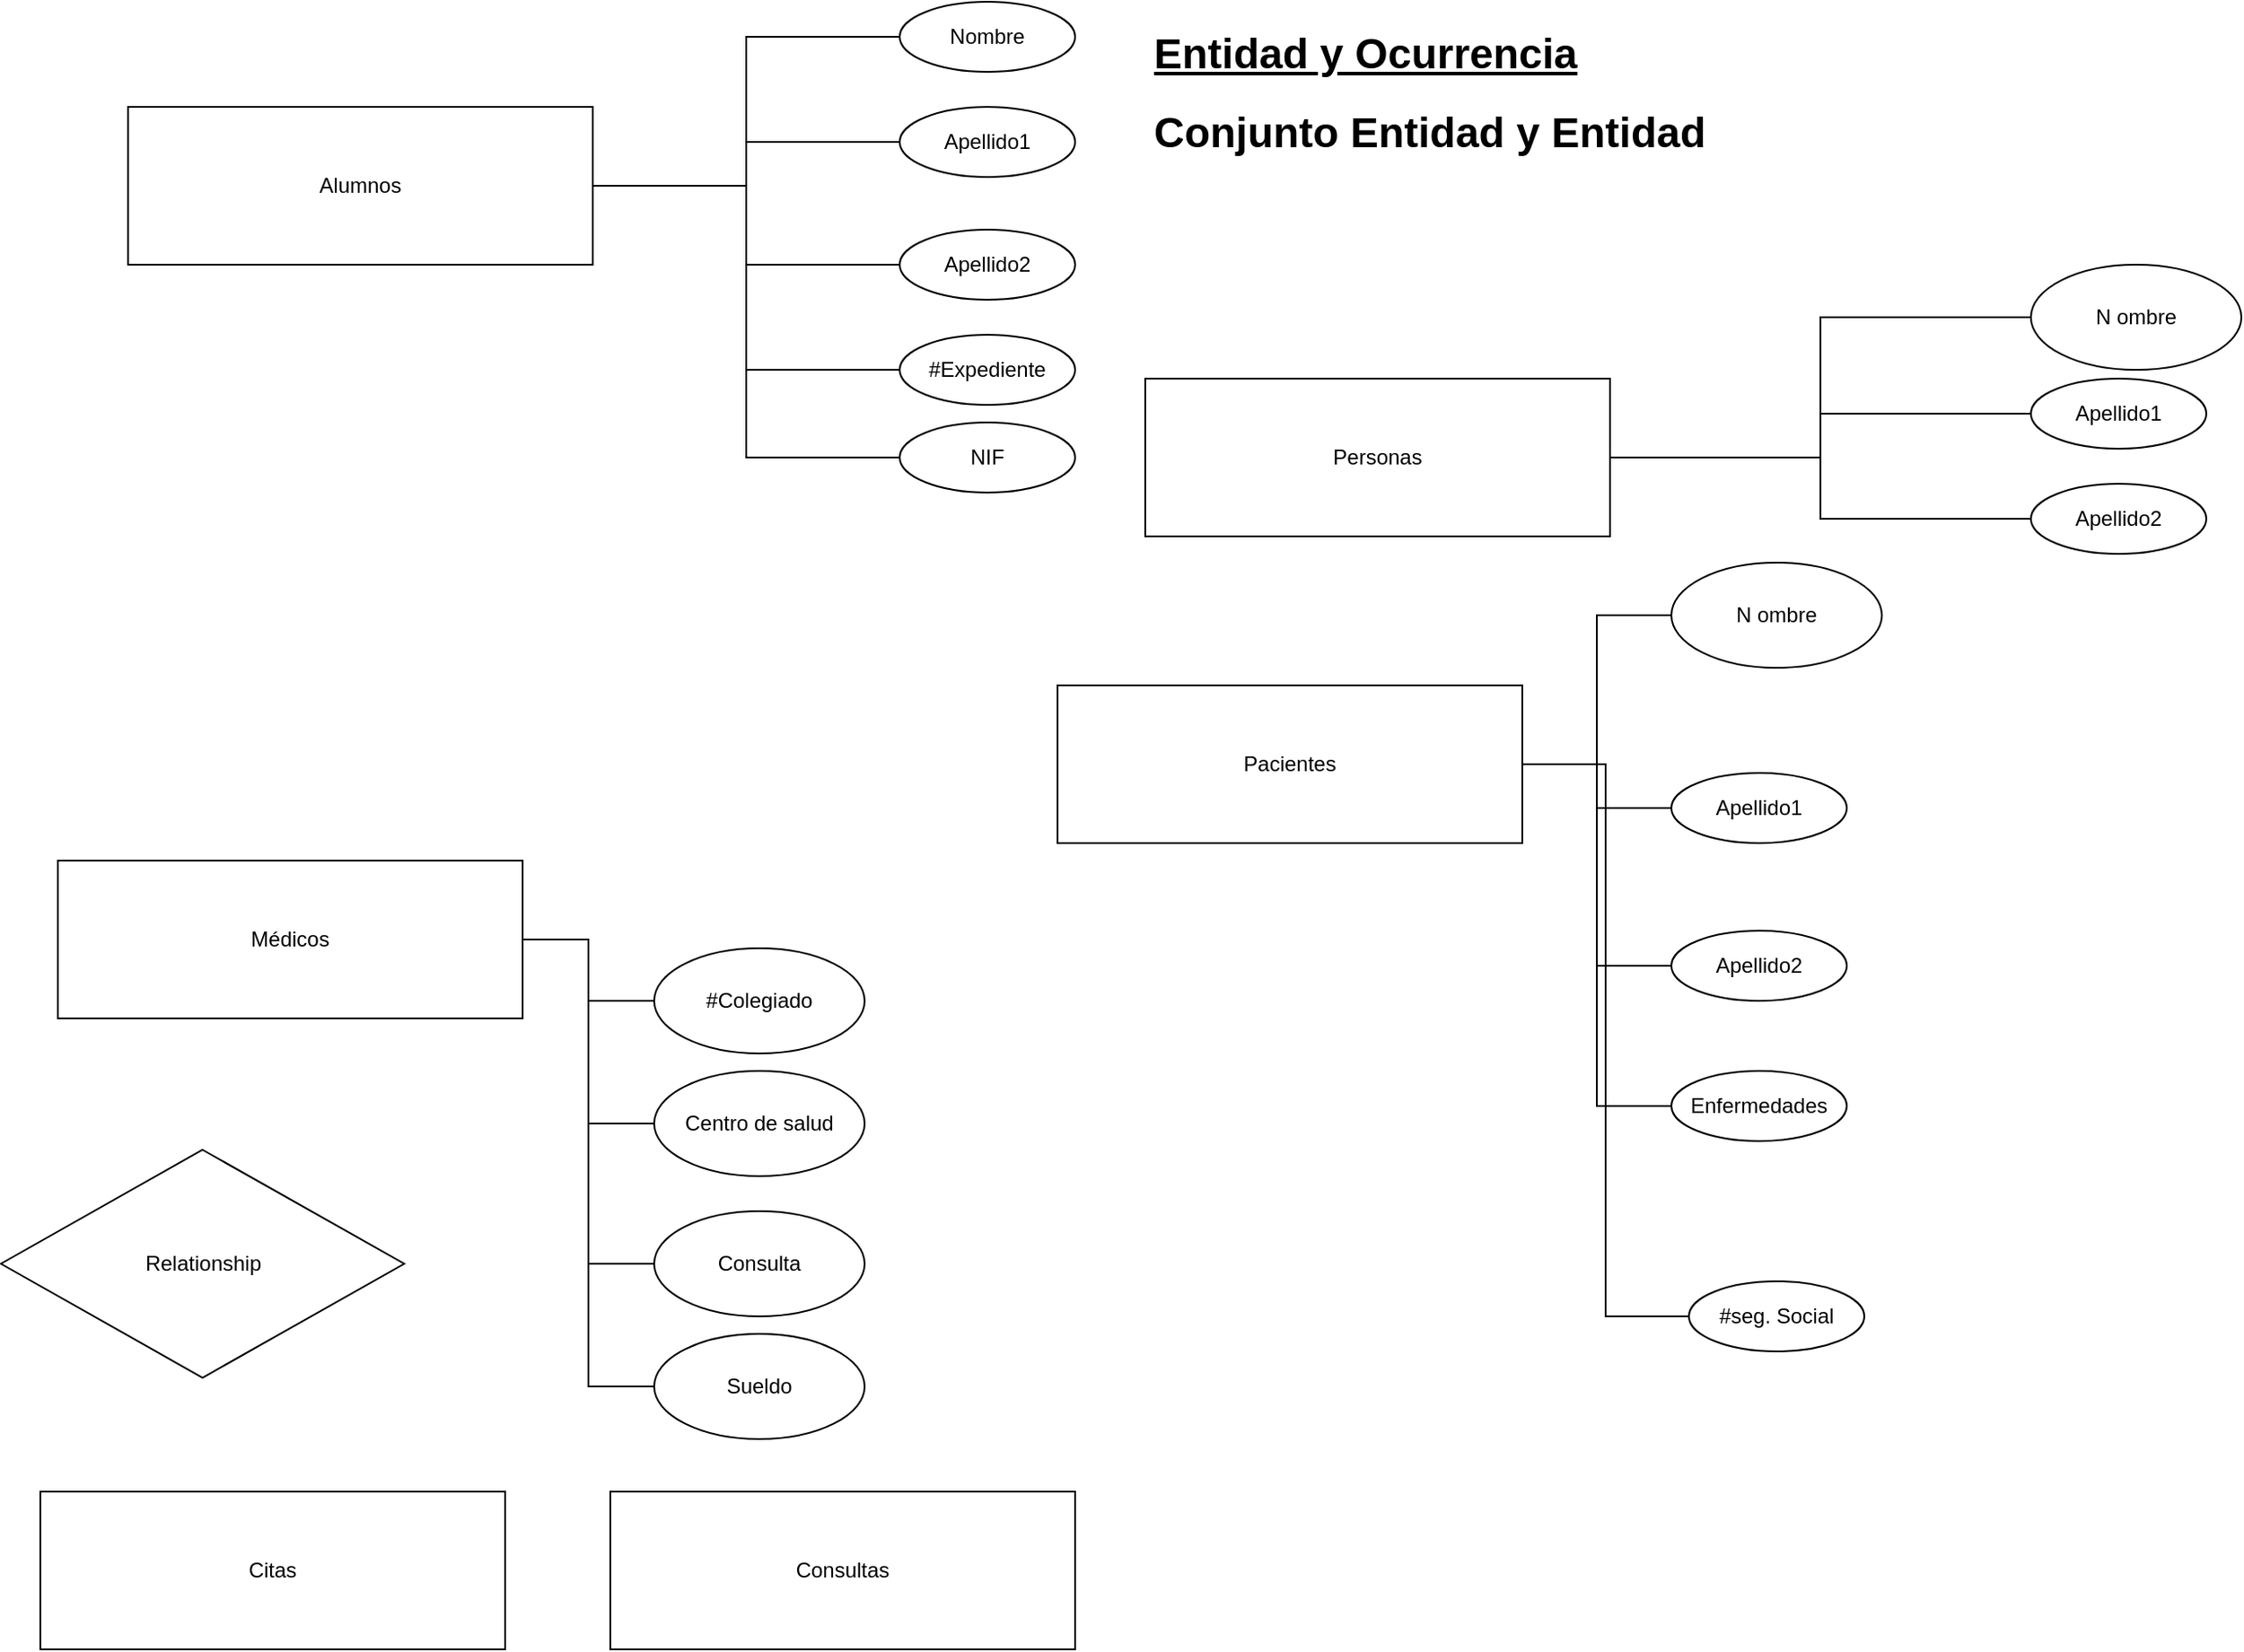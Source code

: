 <mxfile version="15.4.3" type="github">
  <diagram id="R2lEEEUBdFMjLlhIrx00" name="Page-1">
    <mxGraphModel dx="1916" dy="672" grid="1" gridSize="10" guides="1" tooltips="1" connect="1" arrows="1" fold="1" page="1" pageScale="1" pageWidth="850" pageHeight="1100" math="0" shadow="0" extFonts="Permanent Marker^https://fonts.googleapis.com/css?family=Permanent+Marker">
      <root>
        <mxCell id="0" />
        <mxCell id="1" parent="0" />
        <mxCell id="BJwRltKRfU0N0JA3AE58-8" style="edgeStyle=orthogonalEdgeStyle;rounded=0;orthogonalLoop=1;jettySize=auto;html=1;entryX=0;entryY=0.5;entryDx=0;entryDy=0;endArrow=none;endFill=0;" edge="1" parent="1" source="BJwRltKRfU0N0JA3AE58-1" target="BJwRltKRfU0N0JA3AE58-6">
          <mxGeometry relative="1" as="geometry" />
        </mxCell>
        <mxCell id="BJwRltKRfU0N0JA3AE58-9" style="edgeStyle=orthogonalEdgeStyle;rounded=0;orthogonalLoop=1;jettySize=auto;html=1;entryX=0;entryY=0.5;entryDx=0;entryDy=0;endArrow=none;endFill=0;" edge="1" parent="1" source="BJwRltKRfU0N0JA3AE58-1" target="BJwRltKRfU0N0JA3AE58-7">
          <mxGeometry relative="1" as="geometry" />
        </mxCell>
        <mxCell id="BJwRltKRfU0N0JA3AE58-11" style="edgeStyle=orthogonalEdgeStyle;rounded=0;orthogonalLoop=1;jettySize=auto;html=1;entryX=0;entryY=0.5;entryDx=0;entryDy=0;endArrow=none;endFill=0;" edge="1" parent="1" source="BJwRltKRfU0N0JA3AE58-1" target="BJwRltKRfU0N0JA3AE58-10">
          <mxGeometry relative="1" as="geometry" />
        </mxCell>
        <mxCell id="BJwRltKRfU0N0JA3AE58-13" style="edgeStyle=orthogonalEdgeStyle;rounded=0;orthogonalLoop=1;jettySize=auto;html=1;entryX=0;entryY=0.5;entryDx=0;entryDy=0;endArrow=none;endFill=0;exitX=1;exitY=0.5;exitDx=0;exitDy=0;" edge="1" parent="1" source="BJwRltKRfU0N0JA3AE58-1" target="BJwRltKRfU0N0JA3AE58-12">
          <mxGeometry relative="1" as="geometry" />
        </mxCell>
        <mxCell id="BJwRltKRfU0N0JA3AE58-1" value="Alumnos" style="whiteSpace=wrap;html=1;align=center;" vertex="1" parent="1">
          <mxGeometry x="-40" y="190" width="265" height="90" as="geometry" />
        </mxCell>
        <mxCell id="BJwRltKRfU0N0JA3AE58-2" value="Relationship" style="shape=rhombus;perimeter=rhombusPerimeter;whiteSpace=wrap;html=1;align=center;" vertex="1" parent="1">
          <mxGeometry x="-112.5" y="785" width="230" height="130" as="geometry" />
        </mxCell>
        <mxCell id="BJwRltKRfU0N0JA3AE58-4" style="edgeStyle=orthogonalEdgeStyle;rounded=0;orthogonalLoop=1;jettySize=auto;html=1;entryX=1;entryY=0.5;entryDx=0;entryDy=0;endArrow=none;endFill=0;" edge="1" parent="1" source="BJwRltKRfU0N0JA3AE58-3" target="BJwRltKRfU0N0JA3AE58-1">
          <mxGeometry relative="1" as="geometry" />
        </mxCell>
        <mxCell id="BJwRltKRfU0N0JA3AE58-3" value="Nombre" style="ellipse;whiteSpace=wrap;html=1;align=center;" vertex="1" parent="1">
          <mxGeometry x="400" y="130" width="100" height="40" as="geometry" />
        </mxCell>
        <mxCell id="BJwRltKRfU0N0JA3AE58-6" value="Apellido1" style="ellipse;whiteSpace=wrap;html=1;align=center;" vertex="1" parent="1">
          <mxGeometry x="400" y="190" width="100" height="40" as="geometry" />
        </mxCell>
        <mxCell id="BJwRltKRfU0N0JA3AE58-7" value="Apellido2" style="ellipse;whiteSpace=wrap;html=1;align=center;" vertex="1" parent="1">
          <mxGeometry x="400" y="260" width="100" height="40" as="geometry" />
        </mxCell>
        <mxCell id="BJwRltKRfU0N0JA3AE58-10" value="#Expediente" style="ellipse;whiteSpace=wrap;html=1;align=center;" vertex="1" parent="1">
          <mxGeometry x="400" y="320" width="100" height="40" as="geometry" />
        </mxCell>
        <mxCell id="BJwRltKRfU0N0JA3AE58-12" value="NIF" style="ellipse;whiteSpace=wrap;html=1;align=center;" vertex="1" parent="1">
          <mxGeometry x="400" y="370" width="100" height="40" as="geometry" />
        </mxCell>
        <mxCell id="BJwRltKRfU0N0JA3AE58-14" value="&lt;h1&gt;&lt;u&gt;Entidad y Ocurrencia&lt;/u&gt;&amp;nbsp;&lt;/h1&gt;&lt;h1&gt;Conjunto Entidad y Entidad&lt;/h1&gt;" style="text;html=1;strokeColor=none;fillColor=none;spacing=5;spacingTop=-20;whiteSpace=wrap;overflow=hidden;rounded=0;" vertex="1" parent="1">
          <mxGeometry x="540" y="140" width="350" height="100" as="geometry" />
        </mxCell>
        <mxCell id="BJwRltKRfU0N0JA3AE58-21" value="" style="edgeStyle=orthogonalEdgeStyle;rounded=0;orthogonalLoop=1;jettySize=auto;html=1;endArrow=none;endFill=0;entryX=0;entryY=0.5;entryDx=0;entryDy=0;exitX=1;exitY=0.5;exitDx=0;exitDy=0;" edge="1" parent="1" source="BJwRltKRfU0N0JA3AE58-45" target="BJwRltKRfU0N0JA3AE58-20">
          <mxGeometry relative="1" as="geometry">
            <mxPoint x="960" y="410" as="sourcePoint" />
          </mxGeometry>
        </mxCell>
        <mxCell id="BJwRltKRfU0N0JA3AE58-24" value="" style="edgeStyle=orthogonalEdgeStyle;rounded=0;orthogonalLoop=1;jettySize=auto;html=1;endArrow=none;endFill=0;entryX=0;entryY=0.5;entryDx=0;entryDy=0;" edge="1" parent="1" source="BJwRltKRfU0N0JA3AE58-15" target="BJwRltKRfU0N0JA3AE58-23">
          <mxGeometry relative="1" as="geometry" />
        </mxCell>
        <mxCell id="BJwRltKRfU0N0JA3AE58-26" style="edgeStyle=orthogonalEdgeStyle;rounded=0;orthogonalLoop=1;jettySize=auto;html=1;entryX=0;entryY=0.5;entryDx=0;entryDy=0;endArrow=none;endFill=0;" edge="1" parent="1" source="BJwRltKRfU0N0JA3AE58-15" target="BJwRltKRfU0N0JA3AE58-25">
          <mxGeometry relative="1" as="geometry" />
        </mxCell>
        <mxCell id="BJwRltKRfU0N0JA3AE58-28" style="edgeStyle=orthogonalEdgeStyle;rounded=0;orthogonalLoop=1;jettySize=auto;html=1;entryX=0;entryY=0.5;entryDx=0;entryDy=0;endArrow=none;endFill=0;" edge="1" parent="1" source="BJwRltKRfU0N0JA3AE58-15" target="BJwRltKRfU0N0JA3AE58-27">
          <mxGeometry relative="1" as="geometry" />
        </mxCell>
        <mxCell id="BJwRltKRfU0N0JA3AE58-30" style="edgeStyle=orthogonalEdgeStyle;rounded=0;orthogonalLoop=1;jettySize=auto;html=1;entryX=0;entryY=0.5;entryDx=0;entryDy=0;endArrow=none;endFill=0;" edge="1" parent="1" source="BJwRltKRfU0N0JA3AE58-15" target="BJwRltKRfU0N0JA3AE58-29">
          <mxGeometry relative="1" as="geometry" />
        </mxCell>
        <mxCell id="BJwRltKRfU0N0JA3AE58-33" style="edgeStyle=orthogonalEdgeStyle;rounded=0;orthogonalLoop=1;jettySize=auto;html=1;entryX=0;entryY=0.5;entryDx=0;entryDy=0;endArrow=none;endFill=0;exitX=1;exitY=0.5;exitDx=0;exitDy=0;" edge="1" parent="1" source="BJwRltKRfU0N0JA3AE58-45" target="BJwRltKRfU0N0JA3AE58-31">
          <mxGeometry relative="1" as="geometry">
            <mxPoint x="960" y="410" as="sourcePoint" />
          </mxGeometry>
        </mxCell>
        <mxCell id="BJwRltKRfU0N0JA3AE58-34" style="edgeStyle=orthogonalEdgeStyle;rounded=0;orthogonalLoop=1;jettySize=auto;html=1;entryX=0;entryY=0.5;entryDx=0;entryDy=0;endArrow=none;endFill=0;exitX=1;exitY=0.5;exitDx=0;exitDy=0;" edge="1" parent="1" source="BJwRltKRfU0N0JA3AE58-45" target="BJwRltKRfU0N0JA3AE58-32">
          <mxGeometry relative="1" as="geometry">
            <mxPoint x="960" y="410" as="sourcePoint" />
          </mxGeometry>
        </mxCell>
        <mxCell id="BJwRltKRfU0N0JA3AE58-15" value="Médicos" style="whiteSpace=wrap;html=1;align=center;" vertex="1" parent="1">
          <mxGeometry x="-80" y="620" width="265" height="90" as="geometry" />
        </mxCell>
        <mxCell id="BJwRltKRfU0N0JA3AE58-38" style="edgeStyle=orthogonalEdgeStyle;rounded=0;orthogonalLoop=1;jettySize=auto;html=1;entryX=0;entryY=0.5;entryDx=0;entryDy=0;endArrow=none;endFill=0;" edge="1" parent="1" source="BJwRltKRfU0N0JA3AE58-16" target="BJwRltKRfU0N0JA3AE58-35">
          <mxGeometry relative="1" as="geometry" />
        </mxCell>
        <mxCell id="BJwRltKRfU0N0JA3AE58-39" style="edgeStyle=orthogonalEdgeStyle;rounded=0;orthogonalLoop=1;jettySize=auto;html=1;entryX=0;entryY=0.5;entryDx=0;entryDy=0;endArrow=none;endFill=0;" edge="1" parent="1" source="BJwRltKRfU0N0JA3AE58-16" target="BJwRltKRfU0N0JA3AE58-36">
          <mxGeometry relative="1" as="geometry" />
        </mxCell>
        <mxCell id="BJwRltKRfU0N0JA3AE58-40" style="edgeStyle=orthogonalEdgeStyle;rounded=0;orthogonalLoop=1;jettySize=auto;html=1;entryX=0;entryY=0.5;entryDx=0;entryDy=0;endArrow=none;endFill=0;" edge="1" parent="1" source="BJwRltKRfU0N0JA3AE58-16" target="BJwRltKRfU0N0JA3AE58-37">
          <mxGeometry relative="1" as="geometry" />
        </mxCell>
        <mxCell id="BJwRltKRfU0N0JA3AE58-42" style="edgeStyle=orthogonalEdgeStyle;rounded=0;orthogonalLoop=1;jettySize=auto;html=1;entryX=0;entryY=0.5;entryDx=0;entryDy=0;endArrow=none;endFill=0;" edge="1" parent="1" source="BJwRltKRfU0N0JA3AE58-16" target="BJwRltKRfU0N0JA3AE58-41">
          <mxGeometry relative="1" as="geometry" />
        </mxCell>
        <mxCell id="BJwRltKRfU0N0JA3AE58-16" value="Pacientes" style="whiteSpace=wrap;html=1;align=center;" vertex="1" parent="1">
          <mxGeometry x="490" y="520" width="265" height="90" as="geometry" />
        </mxCell>
        <mxCell id="BJwRltKRfU0N0JA3AE58-17" value="Citas" style="whiteSpace=wrap;html=1;align=center;" vertex="1" parent="1">
          <mxGeometry x="-90" y="980" width="265" height="90" as="geometry" />
        </mxCell>
        <mxCell id="BJwRltKRfU0N0JA3AE58-18" value="Consultas" style="whiteSpace=wrap;html=1;align=center;" vertex="1" parent="1">
          <mxGeometry x="235" y="980" width="265" height="90" as="geometry" />
        </mxCell>
        <mxCell id="BJwRltKRfU0N0JA3AE58-44" style="edgeStyle=orthogonalEdgeStyle;rounded=0;orthogonalLoop=1;jettySize=auto;html=1;entryX=0;entryY=0.5;entryDx=0;entryDy=0;endArrow=none;endFill=0;" edge="1" parent="1" source="BJwRltKRfU0N0JA3AE58-16" target="BJwRltKRfU0N0JA3AE58-43">
          <mxGeometry relative="1" as="geometry" />
        </mxCell>
        <mxCell id="BJwRltKRfU0N0JA3AE58-20" value="N ombre" style="ellipse;whiteSpace=wrap;html=1;" vertex="1" parent="1">
          <mxGeometry x="1045" y="280" width="120" height="60" as="geometry" />
        </mxCell>
        <mxCell id="BJwRltKRfU0N0JA3AE58-23" value="#Colegiado" style="ellipse;whiteSpace=wrap;html=1;" vertex="1" parent="1">
          <mxGeometry x="260" y="670" width="120" height="60" as="geometry" />
        </mxCell>
        <mxCell id="BJwRltKRfU0N0JA3AE58-25" value="Centro de salud" style="ellipse;whiteSpace=wrap;html=1;" vertex="1" parent="1">
          <mxGeometry x="260" y="740" width="120" height="60" as="geometry" />
        </mxCell>
        <mxCell id="BJwRltKRfU0N0JA3AE58-27" value="Consulta" style="ellipse;whiteSpace=wrap;html=1;" vertex="1" parent="1">
          <mxGeometry x="260" y="820" width="120" height="60" as="geometry" />
        </mxCell>
        <mxCell id="BJwRltKRfU0N0JA3AE58-29" value="Sueldo" style="ellipse;whiteSpace=wrap;html=1;" vertex="1" parent="1">
          <mxGeometry x="260" y="890" width="120" height="60" as="geometry" />
        </mxCell>
        <mxCell id="BJwRltKRfU0N0JA3AE58-31" value="Apellido1" style="ellipse;whiteSpace=wrap;html=1;align=center;" vertex="1" parent="1">
          <mxGeometry x="1045" y="345" width="100" height="40" as="geometry" />
        </mxCell>
        <mxCell id="BJwRltKRfU0N0JA3AE58-32" value="Apellido2" style="ellipse;whiteSpace=wrap;html=1;align=center;" vertex="1" parent="1">
          <mxGeometry x="1045" y="405" width="100" height="40" as="geometry" />
        </mxCell>
        <mxCell id="BJwRltKRfU0N0JA3AE58-35" value="N ombre" style="ellipse;whiteSpace=wrap;html=1;" vertex="1" parent="1">
          <mxGeometry x="840" y="450" width="120" height="60" as="geometry" />
        </mxCell>
        <mxCell id="BJwRltKRfU0N0JA3AE58-36" value="Apellido1" style="ellipse;whiteSpace=wrap;html=1;align=center;" vertex="1" parent="1">
          <mxGeometry x="840" y="570" width="100" height="40" as="geometry" />
        </mxCell>
        <mxCell id="BJwRltKRfU0N0JA3AE58-37" value="Apellido2" style="ellipse;whiteSpace=wrap;html=1;align=center;" vertex="1" parent="1">
          <mxGeometry x="840" y="660" width="100" height="40" as="geometry" />
        </mxCell>
        <mxCell id="BJwRltKRfU0N0JA3AE58-41" value="Enfermedades" style="ellipse;whiteSpace=wrap;html=1;align=center;" vertex="1" parent="1">
          <mxGeometry x="840" y="740" width="100" height="40" as="geometry" />
        </mxCell>
        <mxCell id="BJwRltKRfU0N0JA3AE58-43" value="#seg. Social" style="ellipse;whiteSpace=wrap;html=1;align=center;" vertex="1" parent="1">
          <mxGeometry x="850" y="860" width="100" height="40" as="geometry" />
        </mxCell>
        <mxCell id="BJwRltKRfU0N0JA3AE58-45" value="Personas" style="whiteSpace=wrap;html=1;align=center;" vertex="1" parent="1">
          <mxGeometry x="540" y="345" width="265" height="90" as="geometry" />
        </mxCell>
      </root>
    </mxGraphModel>
  </diagram>
</mxfile>
